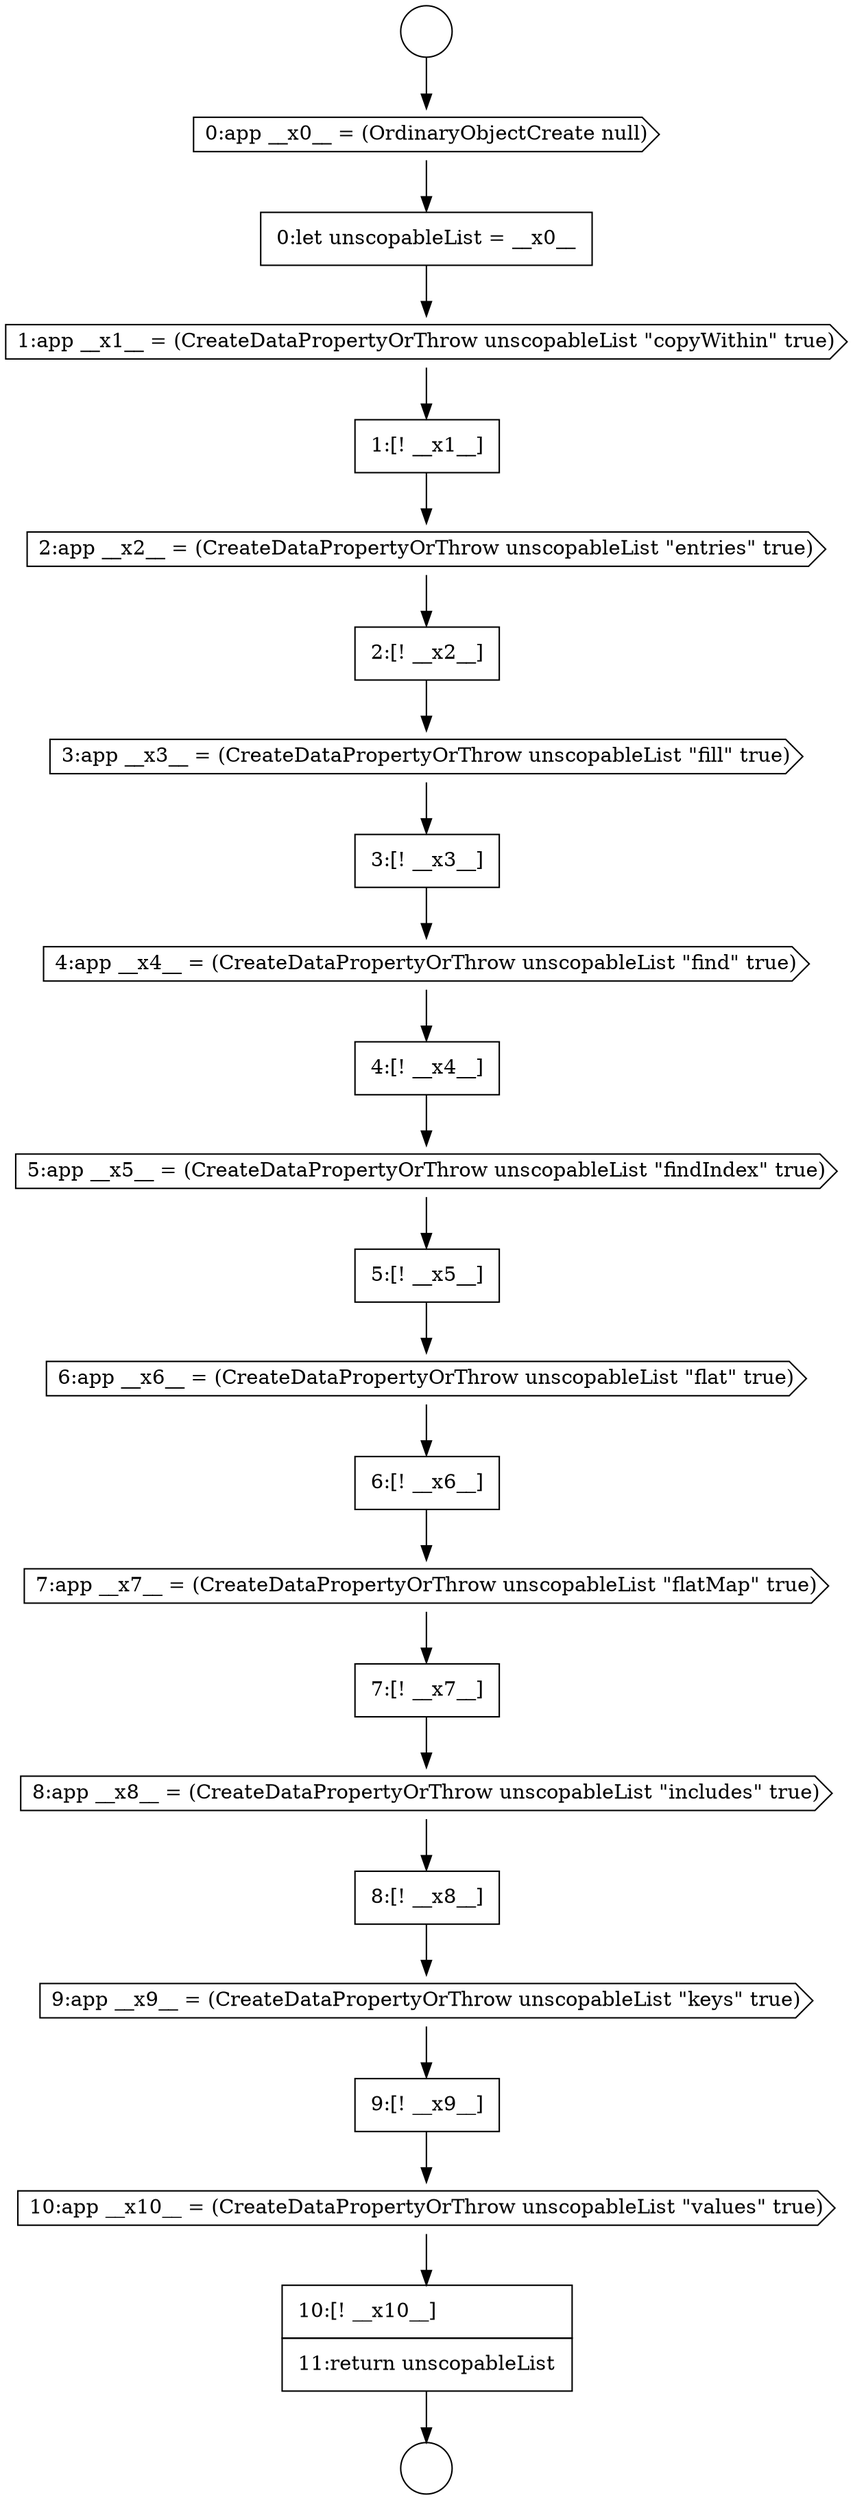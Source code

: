 digraph {
  node16340 [shape=circle label=" " color="black" fillcolor="white" style=filled]
  node16353 [shape=none, margin=0, label=<<font color="black">
    <table border="0" cellborder="1" cellspacing="0" cellpadding="10">
      <tr><td align="left">5:[! __x5__]</td></tr>
    </table>
  </font>> color="black" fillcolor="white" style=filled]
  node16351 [shape=none, margin=0, label=<<font color="black">
    <table border="0" cellborder="1" cellspacing="0" cellpadding="10">
      <tr><td align="left">4:[! __x4__]</td></tr>
    </table>
  </font>> color="black" fillcolor="white" style=filled]
  node16347 [shape=none, margin=0, label=<<font color="black">
    <table border="0" cellborder="1" cellspacing="0" cellpadding="10">
      <tr><td align="left">2:[! __x2__]</td></tr>
    </table>
  </font>> color="black" fillcolor="white" style=filled]
  node16344 [shape=cds, label=<<font color="black">1:app __x1__ = (CreateDataPropertyOrThrow unscopableList &quot;copyWithin&quot; true)</font>> color="black" fillcolor="white" style=filled]
  node16357 [shape=none, margin=0, label=<<font color="black">
    <table border="0" cellborder="1" cellspacing="0" cellpadding="10">
      <tr><td align="left">7:[! __x7__]</td></tr>
    </table>
  </font>> color="black" fillcolor="white" style=filled]
  node16356 [shape=cds, label=<<font color="black">7:app __x7__ = (CreateDataPropertyOrThrow unscopableList &quot;flatMap&quot; true)</font>> color="black" fillcolor="white" style=filled]
  node16360 [shape=cds, label=<<font color="black">9:app __x9__ = (CreateDataPropertyOrThrow unscopableList &quot;keys&quot; true)</font>> color="black" fillcolor="white" style=filled]
  node16348 [shape=cds, label=<<font color="black">3:app __x3__ = (CreateDataPropertyOrThrow unscopableList &quot;fill&quot; true)</font>> color="black" fillcolor="white" style=filled]
  node16361 [shape=none, margin=0, label=<<font color="black">
    <table border="0" cellborder="1" cellspacing="0" cellpadding="10">
      <tr><td align="left">9:[! __x9__]</td></tr>
    </table>
  </font>> color="black" fillcolor="white" style=filled]
  node16343 [shape=none, margin=0, label=<<font color="black">
    <table border="0" cellborder="1" cellspacing="0" cellpadding="10">
      <tr><td align="left">0:let unscopableList = __x0__</td></tr>
    </table>
  </font>> color="black" fillcolor="white" style=filled]
  node16349 [shape=none, margin=0, label=<<font color="black">
    <table border="0" cellborder="1" cellspacing="0" cellpadding="10">
      <tr><td align="left">3:[! __x3__]</td></tr>
    </table>
  </font>> color="black" fillcolor="white" style=filled]
  node16355 [shape=none, margin=0, label=<<font color="black">
    <table border="0" cellborder="1" cellspacing="0" cellpadding="10">
      <tr><td align="left">6:[! __x6__]</td></tr>
    </table>
  </font>> color="black" fillcolor="white" style=filled]
  node16359 [shape=none, margin=0, label=<<font color="black">
    <table border="0" cellborder="1" cellspacing="0" cellpadding="10">
      <tr><td align="left">8:[! __x8__]</td></tr>
    </table>
  </font>> color="black" fillcolor="white" style=filled]
  node16345 [shape=none, margin=0, label=<<font color="black">
    <table border="0" cellborder="1" cellspacing="0" cellpadding="10">
      <tr><td align="left">1:[! __x1__]</td></tr>
    </table>
  </font>> color="black" fillcolor="white" style=filled]
  node16354 [shape=cds, label=<<font color="black">6:app __x6__ = (CreateDataPropertyOrThrow unscopableList &quot;flat&quot; true)</font>> color="black" fillcolor="white" style=filled]
  node16341 [shape=circle label=" " color="black" fillcolor="white" style=filled]
  node16363 [shape=none, margin=0, label=<<font color="black">
    <table border="0" cellborder="1" cellspacing="0" cellpadding="10">
      <tr><td align="left">10:[! __x10__]</td></tr>
      <tr><td align="left">11:return unscopableList</td></tr>
    </table>
  </font>> color="black" fillcolor="white" style=filled]
  node16342 [shape=cds, label=<<font color="black">0:app __x0__ = (OrdinaryObjectCreate null)</font>> color="black" fillcolor="white" style=filled]
  node16362 [shape=cds, label=<<font color="black">10:app __x10__ = (CreateDataPropertyOrThrow unscopableList &quot;values&quot; true)</font>> color="black" fillcolor="white" style=filled]
  node16350 [shape=cds, label=<<font color="black">4:app __x4__ = (CreateDataPropertyOrThrow unscopableList &quot;find&quot; true)</font>> color="black" fillcolor="white" style=filled]
  node16352 [shape=cds, label=<<font color="black">5:app __x5__ = (CreateDataPropertyOrThrow unscopableList &quot;findIndex&quot; true)</font>> color="black" fillcolor="white" style=filled]
  node16346 [shape=cds, label=<<font color="black">2:app __x2__ = (CreateDataPropertyOrThrow unscopableList &quot;entries&quot; true)</font>> color="black" fillcolor="white" style=filled]
  node16358 [shape=cds, label=<<font color="black">8:app __x8__ = (CreateDataPropertyOrThrow unscopableList &quot;includes&quot; true)</font>> color="black" fillcolor="white" style=filled]
  node16361 -> node16362 [ color="black"]
  node16347 -> node16348 [ color="black"]
  node16359 -> node16360 [ color="black"]
  node16344 -> node16345 [ color="black"]
  node16346 -> node16347 [ color="black"]
  node16352 -> node16353 [ color="black"]
  node16340 -> node16342 [ color="black"]
  node16353 -> node16354 [ color="black"]
  node16350 -> node16351 [ color="black"]
  node16360 -> node16361 [ color="black"]
  node16355 -> node16356 [ color="black"]
  node16348 -> node16349 [ color="black"]
  node16356 -> node16357 [ color="black"]
  node16342 -> node16343 [ color="black"]
  node16343 -> node16344 [ color="black"]
  node16357 -> node16358 [ color="black"]
  node16351 -> node16352 [ color="black"]
  node16354 -> node16355 [ color="black"]
  node16358 -> node16359 [ color="black"]
  node16345 -> node16346 [ color="black"]
  node16349 -> node16350 [ color="black"]
  node16362 -> node16363 [ color="black"]
  node16363 -> node16341 [ color="black"]
}
